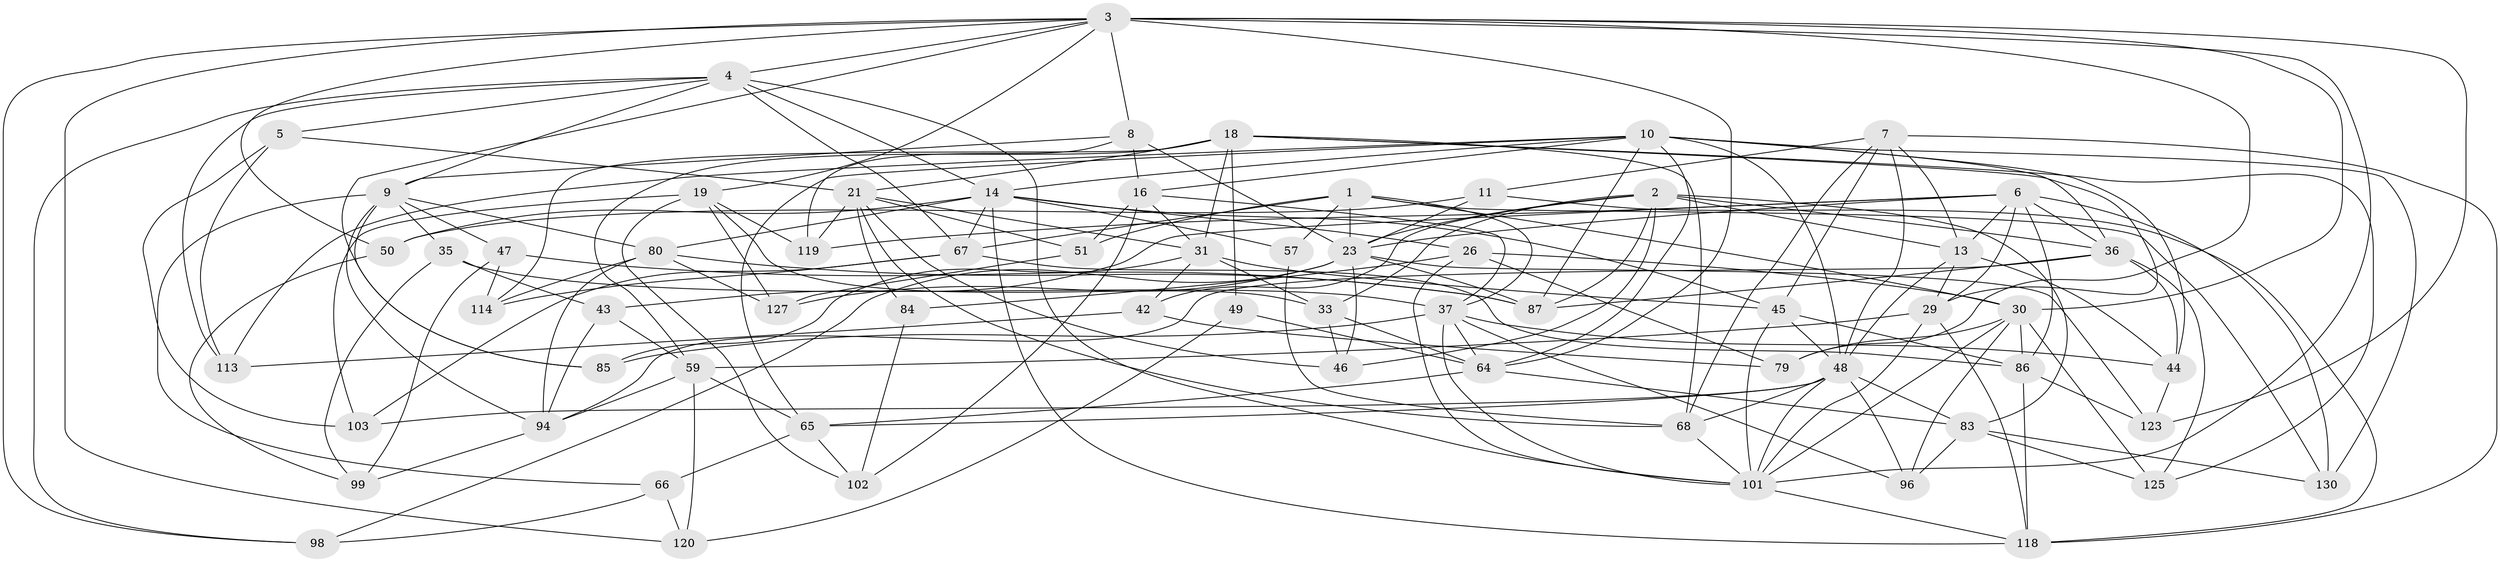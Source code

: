 // original degree distribution, {4: 1.0}
// Generated by graph-tools (version 1.1) at 2025/16/03/09/25 04:16:44]
// undirected, 66 vertices, 189 edges
graph export_dot {
graph [start="1"]
  node [color=gray90,style=filled];
  1 [super="+90+20"];
  2 [super="+15+12"];
  3 [super="+27+22"];
  4 [super="+53"];
  5;
  6 [super="+63+34"];
  7 [super="+25"];
  8 [super="+95"];
  9 [super="+69+78"];
  10 [super="+40+41"];
  11;
  13 [super="+70+17"];
  14 [super="+62+38"];
  16 [super="+88"];
  18 [super="+115+54"];
  19 [super="+75"];
  21 [super="+24"];
  23 [super="+81+73"];
  26 [super="+111"];
  29 [super="+72"];
  30 [super="+92+117"];
  31 [super="+56"];
  33 [super="+133"];
  35;
  36 [super="+77+39"];
  37 [super="+76"];
  42;
  43;
  44 [super="+106"];
  45 [super="+108"];
  46;
  47;
  48 [super="+55+74"];
  49;
  50;
  51;
  57;
  59 [super="+60"];
  64 [super="+116+93"];
  65 [super="+82"];
  66;
  67 [super="+71"];
  68 [super="+110"];
  79;
  80 [super="+124"];
  83 [super="+132"];
  84;
  85;
  86 [super="+105"];
  87 [super="+89"];
  94 [super="+128"];
  96;
  98;
  99;
  101 [super="+107+104"];
  102;
  103;
  113;
  114;
  118 [super="+122"];
  119;
  120;
  123;
  125;
  127;
  130;
  1 -- 67;
  1 -- 130;
  1 -- 57;
  1 -- 51;
  1 -- 23 [weight=2];
  1 -- 30;
  1 -- 37;
  2 -- 42;
  2 -- 36 [weight=2];
  2 -- 33;
  2 -- 23;
  2 -- 87;
  2 -- 46;
  2 -- 83;
  2 -- 13 [weight=2];
  3 -- 4;
  3 -- 50;
  3 -- 98;
  3 -- 8;
  3 -- 19;
  3 -- 85;
  3 -- 120;
  3 -- 123;
  3 -- 30;
  3 -- 79;
  3 -- 64;
  3 -- 101;
  4 -- 101;
  4 -- 67;
  4 -- 113;
  4 -- 98;
  4 -- 5;
  4 -- 14;
  4 -- 9;
  5 -- 113;
  5 -- 103;
  5 -- 21;
  6 -- 130;
  6 -- 43;
  6 -- 119;
  6 -- 86;
  6 -- 23;
  6 -- 29;
  6 -- 36;
  6 -- 13;
  7 -- 11;
  7 -- 118;
  7 -- 68;
  7 -- 48;
  7 -- 13;
  7 -- 45;
  8 -- 9;
  8 -- 16;
  8 -- 119;
  8 -- 23 [weight=2];
  9 -- 47;
  9 -- 66;
  9 -- 35;
  9 -- 94;
  9 -- 80;
  9 -- 85;
  10 -- 36;
  10 -- 65;
  10 -- 113;
  10 -- 87;
  10 -- 64;
  10 -- 48;
  10 -- 130;
  10 -- 44;
  10 -- 14;
  10 -- 16;
  11 -- 118;
  11 -- 50;
  11 -- 23;
  13 -- 44 [weight=2];
  13 -- 48;
  13 -- 29;
  14 -- 57 [weight=2];
  14 -- 50;
  14 -- 118;
  14 -- 80;
  14 -- 67;
  14 -- 45;
  14 -- 26;
  16 -- 102;
  16 -- 31;
  16 -- 51;
  16 -- 37;
  18 -- 68;
  18 -- 59;
  18 -- 114;
  18 -- 125;
  18 -- 31;
  18 -- 49;
  18 -- 21;
  18 -- 29;
  19 -- 127;
  19 -- 33;
  19 -- 103;
  19 -- 102;
  19 -- 119;
  21 -- 46;
  21 -- 31;
  21 -- 51;
  21 -- 68;
  21 -- 84;
  21 -- 119;
  23 -- 98;
  23 -- 123;
  23 -- 87;
  23 -- 127;
  23 -- 46;
  26 -- 84 [weight=2];
  26 -- 79;
  26 -- 101;
  26 -- 30;
  29 -- 59;
  29 -- 118;
  29 -- 101;
  30 -- 125;
  30 -- 101;
  30 -- 79;
  30 -- 86;
  30 -- 96;
  31 -- 85;
  31 -- 42;
  31 -- 33 [weight=2];
  31 -- 45;
  33 -- 46;
  33 -- 64;
  35 -- 43;
  35 -- 99;
  35 -- 37;
  36 -- 87;
  36 -- 44;
  36 -- 125;
  36 -- 94;
  37 -- 44;
  37 -- 64;
  37 -- 96;
  37 -- 101;
  37 -- 85;
  42 -- 113;
  42 -- 79;
  43 -- 59;
  43 -- 94;
  44 -- 123;
  45 -- 86;
  45 -- 48;
  45 -- 101;
  47 -- 99;
  47 -- 114;
  47 -- 87;
  48 -- 65;
  48 -- 103;
  48 -- 96;
  48 -- 83;
  48 -- 68;
  48 -- 101;
  49 -- 120;
  49 -- 64 [weight=2];
  50 -- 99;
  51 -- 127;
  57 -- 68;
  59 -- 94;
  59 -- 120;
  59 -- 65;
  64 -- 65;
  64 -- 83;
  65 -- 66;
  65 -- 102;
  66 -- 98;
  66 -- 120;
  67 -- 114;
  67 -- 86;
  67 -- 103;
  68 -- 101;
  80 -- 127;
  80 -- 114;
  80 -- 94;
  80 -- 87;
  83 -- 125;
  83 -- 96;
  83 -- 130;
  84 -- 102;
  86 -- 123;
  86 -- 118;
  94 -- 99;
  101 -- 118;
}

